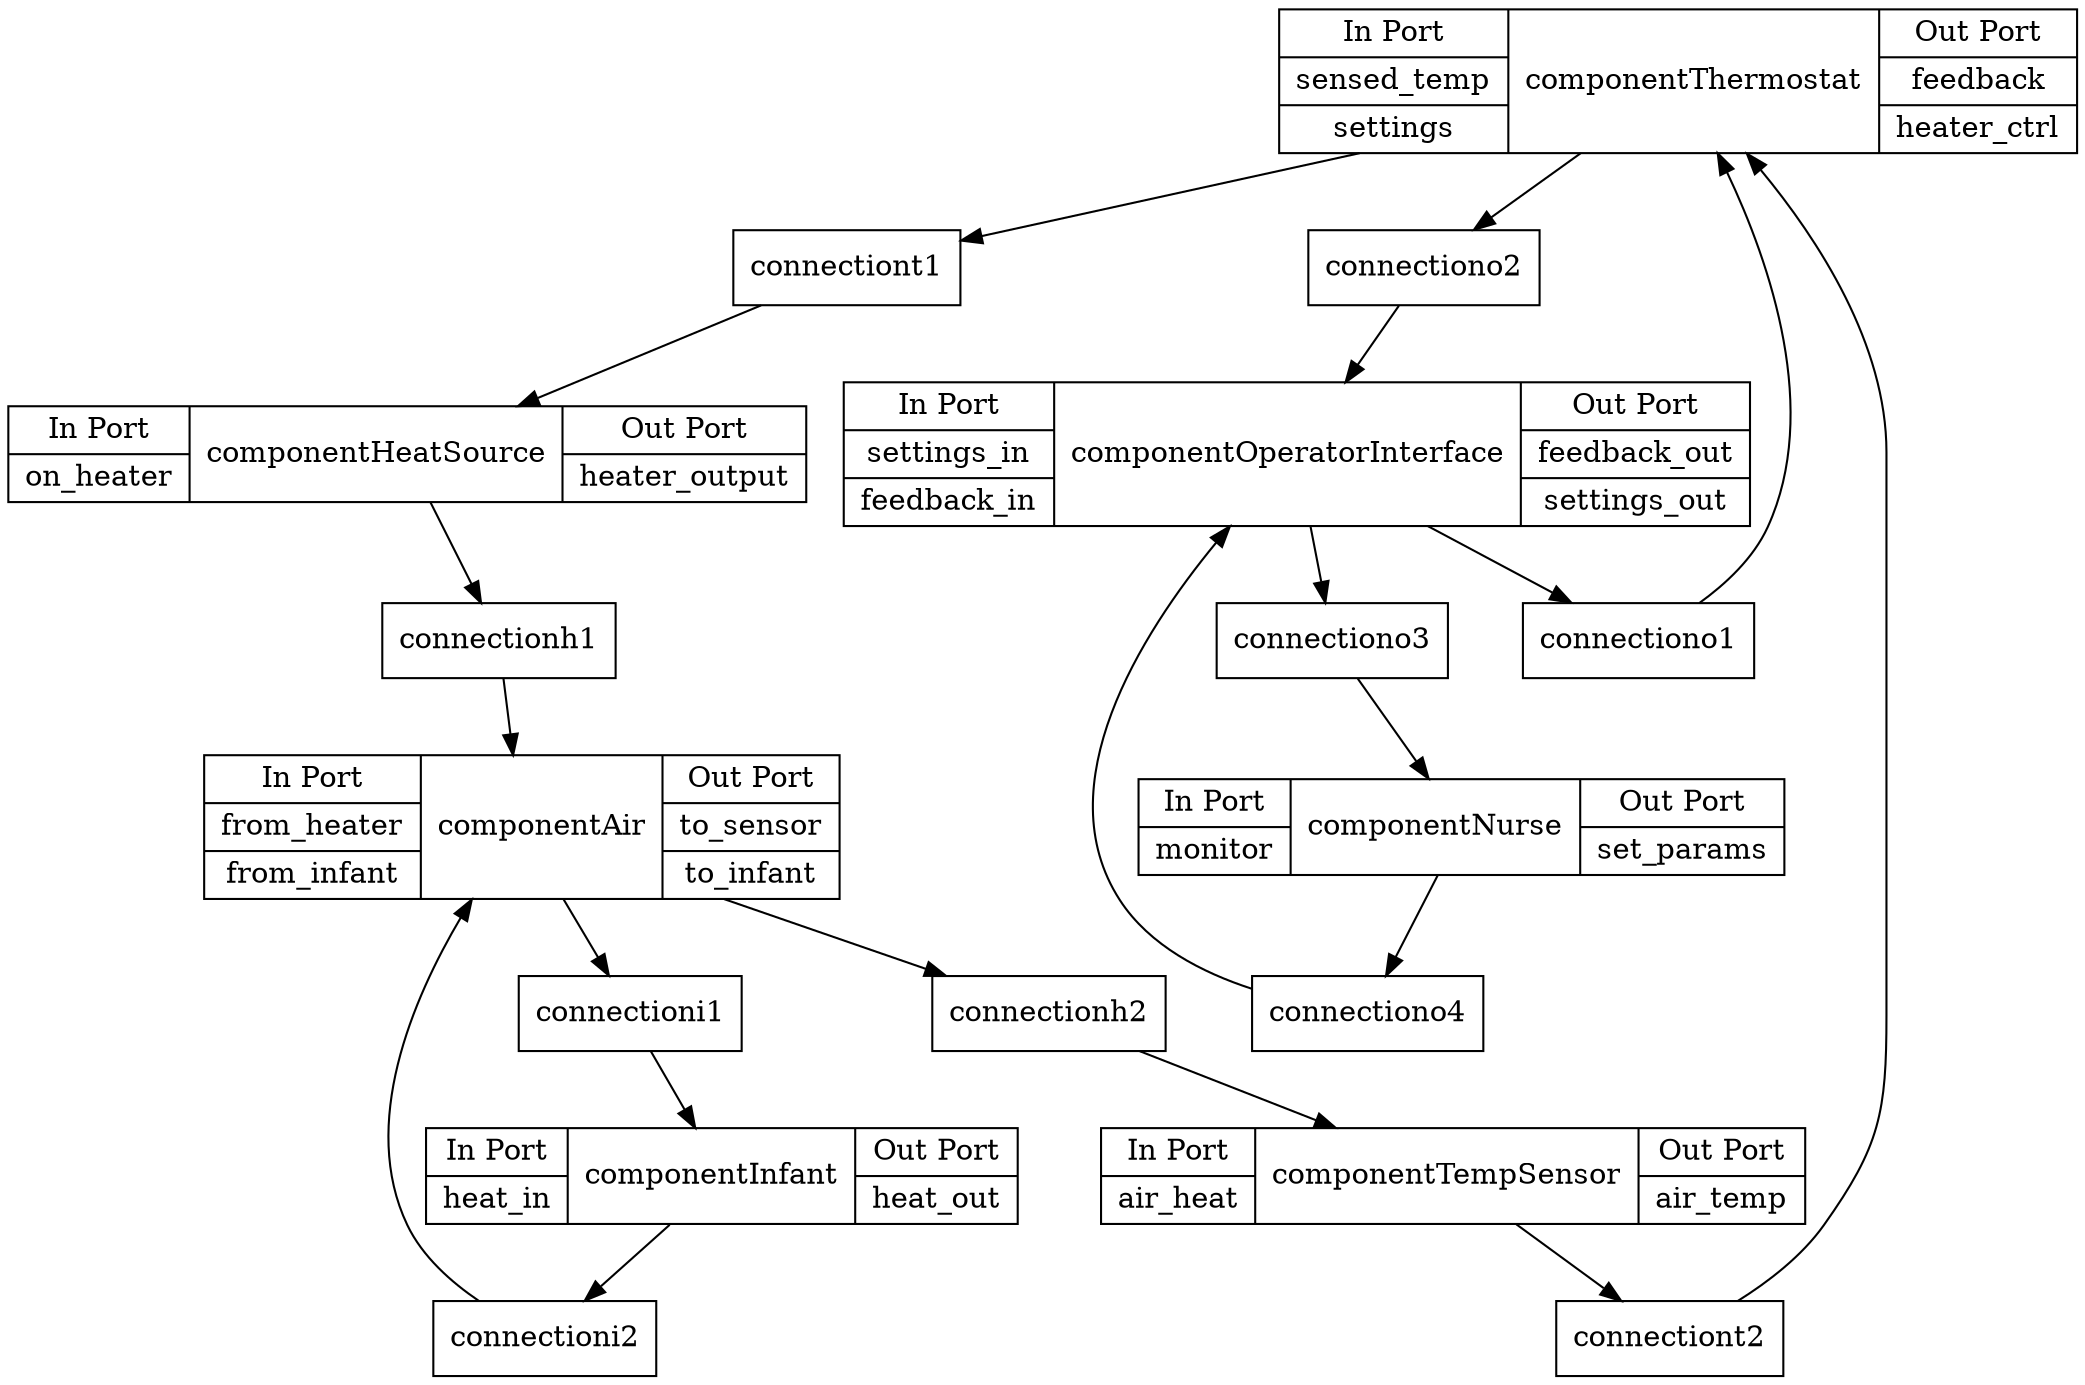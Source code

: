 digraph G {
  1 [ label="{In Port|<sensed_temp>sensed_temp|<settings>settings} |component
Thermostat|{Out Port|feedback|heater_ctrl}" shape="record" ];
  2 [ label="{In Port|<monitor>monitor} |component
Nurse|{Out Port|set_params}" shape="record" ];
  3 [ label="{In Port|<from_heater>from_heater|<from_infant>from_infant} |component
Air|{Out Port|to_sensor|to_infant}" shape="record" ];
  4 [ label="{In Port|<heat_in>heat_in} |component
Infant|{Out Port|heat_out}" shape="record" ];
  5 [ label="{In Port|<settings_in>settings_in|<feedback_in>feedback_in} |component
OperatorInterface|{Out Port|feedback_out|settings_out}" shape="record" ];
  6 [ label="{In Port|<on_heater>on_heater} |component
HeatSource|{Out Port|heater_output}" shape="record" ];
  7 [ label="{In Port|<air_heat>air_heat} |component
TempSensor|{Out Port|air_temp}" shape="record" ];
  8 [ label="connection
i1" shape="record" ];
  9 [ label="connection
t1" shape="record" ];
  10 [ label="connection
o3" shape="record" ];
  11 [ label="connection
h1" shape="record" ];
  12 [ label="connection
o2" shape="record" ];
  13 [ label="connection
i2" shape="record" ];
  14 [ label="connection
t2" shape="record" ];
  15 [ label="connection
o1" shape="record" ];
  16 [ label="connection
o4" shape="record" ];
  17 [ label="connection
h2" shape="record" ];
  3 -> 8;
  8 -> 4;
  1 -> 9;
  9 -> 6;
  5 -> 10;
  10 -> 2;
  6 -> 11;
  11 -> 3;
  1 -> 12;
  12 -> 5;
  4 -> 13;
  13 -> 3;
  7 -> 14;
  14 -> 1;
  5 -> 15;
  15 -> 1;
  2 -> 16;
  16 -> 5;
  3 -> 17;
  17 -> 7;
}
